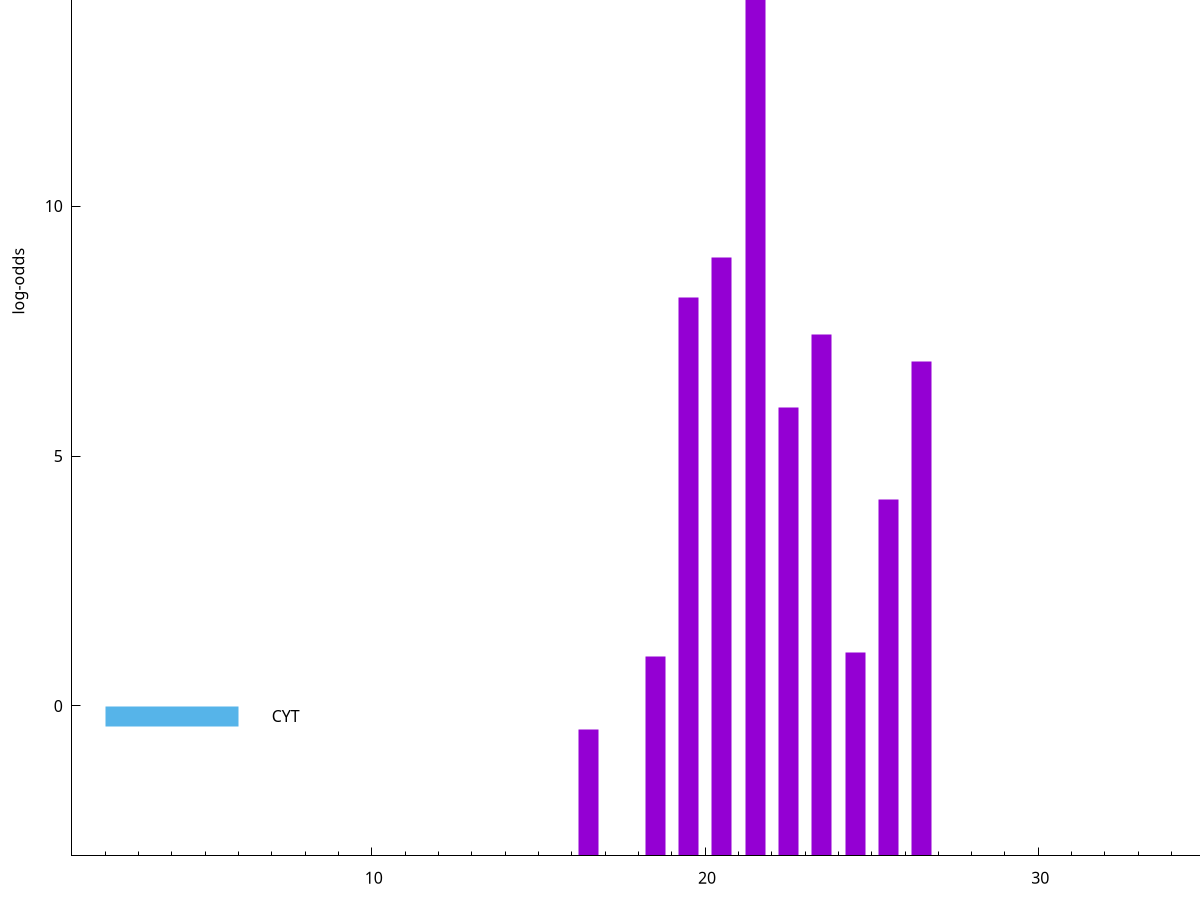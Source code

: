 set title "LipoP predictions for SRR5666573.gff"
set size 2., 1.4
set xrange [1:70] 
set mxtics 10
set yrange [-3:20]
set y2range [0:23]
set ylabel "log-odds"
set term postscript eps color solid "Helvetica" 30
set output "SRR5666573.gff7.eps"
set arrow from 2,17.2581 to 6,17.2581 nohead lt 1 lw 20
set label "SpI" at 7,17.2581
set arrow from 2,-0.200913 to 6,-0.200913 nohead lt 3 lw 20
set label "CYT" at 7,-0.200913
set arrow from 2,17.2581 to 6,17.2581 nohead lt 1 lw 20
set label "SpI" at 7,17.2581
# NOTE: The scores below are the log-odds scores with the threshold
# NOTE: subtracted (a hack to make gnuplot make the histogram all
# NOTE: look nice).
plot "-" axes x1y2 title "" with impulses lt 1 lw 20
21.500000 20.247400
20.500000 11.975830
19.500000 11.166570
23.500000 10.430170
26.500000 9.894270
22.500000 8.963550
25.500000 7.140470
24.500000 4.060190
18.500000 3.989025
16.500000 2.536141
e
exit
